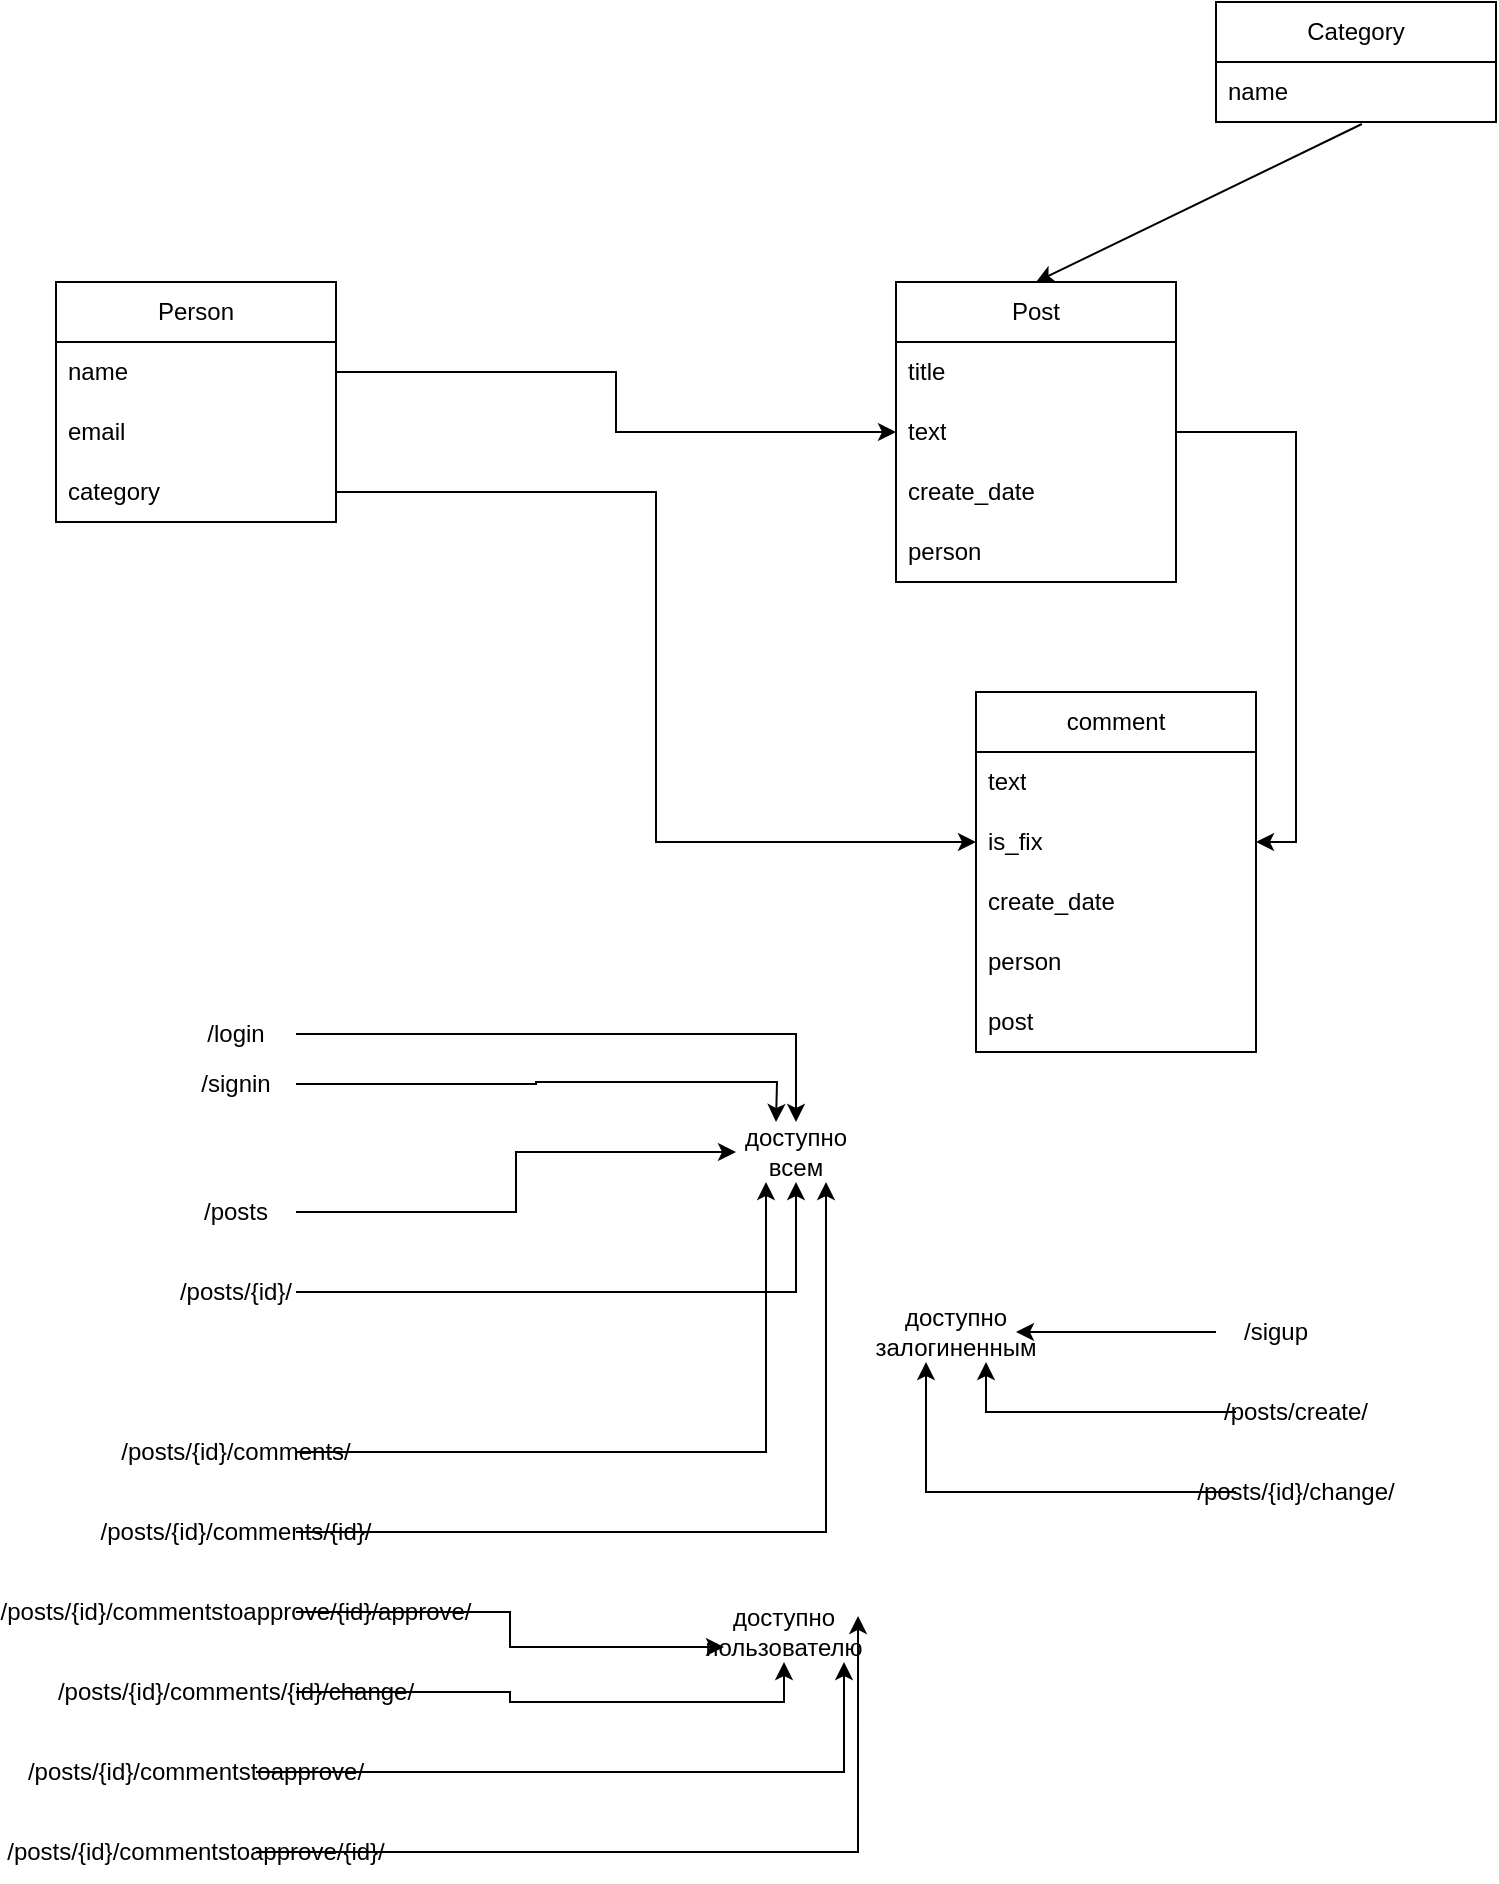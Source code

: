 <mxfile version="24.0.2" type="github">
  <diagram id="C5RBs43oDa-KdzZeNtuy" name="Page-1">
    <mxGraphModel dx="1434" dy="746" grid="1" gridSize="10" guides="1" tooltips="1" connect="1" arrows="1" fold="1" page="1" pageScale="1" pageWidth="827" pageHeight="1169" math="0" shadow="0">
      <root>
        <mxCell id="WIyWlLk6GJQsqaUBKTNV-0" />
        <mxCell id="WIyWlLk6GJQsqaUBKTNV-1" parent="WIyWlLk6GJQsqaUBKTNV-0" />
        <mxCell id="owm3OStLeP0Llze556sd-6" value="Person" style="swimlane;fontStyle=0;childLayout=stackLayout;horizontal=1;startSize=30;horizontalStack=0;resizeParent=1;resizeParentMax=0;resizeLast=0;collapsible=1;marginBottom=0;whiteSpace=wrap;html=1;" parent="WIyWlLk6GJQsqaUBKTNV-1" vertex="1">
          <mxGeometry x="50" y="180" width="140" height="120" as="geometry" />
        </mxCell>
        <mxCell id="owm3OStLeP0Llze556sd-7" value="name" style="text;strokeColor=none;fillColor=none;align=left;verticalAlign=middle;spacingLeft=4;spacingRight=4;overflow=hidden;points=[[0,0.5],[1,0.5]];portConstraint=eastwest;rotatable=0;whiteSpace=wrap;html=1;" parent="owm3OStLeP0Llze556sd-6" vertex="1">
          <mxGeometry y="30" width="140" height="30" as="geometry" />
        </mxCell>
        <mxCell id="owm3OStLeP0Llze556sd-8" value="email" style="text;strokeColor=none;fillColor=none;align=left;verticalAlign=middle;spacingLeft=4;spacingRight=4;overflow=hidden;points=[[0,0.5],[1,0.5]];portConstraint=eastwest;rotatable=0;whiteSpace=wrap;html=1;" parent="owm3OStLeP0Llze556sd-6" vertex="1">
          <mxGeometry y="60" width="140" height="30" as="geometry" />
        </mxCell>
        <mxCell id="RnY8UDbGAwB8kpl9oJ8X-0" value="category" style="text;strokeColor=none;fillColor=none;align=left;verticalAlign=middle;spacingLeft=4;spacingRight=4;overflow=hidden;points=[[0,0.5],[1,0.5]];portConstraint=eastwest;rotatable=0;whiteSpace=wrap;html=1;" parent="owm3OStLeP0Llze556sd-6" vertex="1">
          <mxGeometry y="90" width="140" height="30" as="geometry" />
        </mxCell>
        <mxCell id="owm3OStLeP0Llze556sd-11" value="Post" style="swimlane;fontStyle=0;childLayout=stackLayout;horizontal=1;startSize=30;horizontalStack=0;resizeParent=1;resizeParentMax=0;resizeLast=0;collapsible=1;marginBottom=0;whiteSpace=wrap;html=1;" parent="WIyWlLk6GJQsqaUBKTNV-1" vertex="1">
          <mxGeometry x="470" y="180" width="140" height="150" as="geometry" />
        </mxCell>
        <mxCell id="owm3OStLeP0Llze556sd-12" value="title" style="text;strokeColor=none;fillColor=none;align=left;verticalAlign=middle;spacingLeft=4;spacingRight=4;overflow=hidden;points=[[0,0.5],[1,0.5]];portConstraint=eastwest;rotatable=0;whiteSpace=wrap;html=1;" parent="owm3OStLeP0Llze556sd-11" vertex="1">
          <mxGeometry y="30" width="140" height="30" as="geometry" />
        </mxCell>
        <mxCell id="owm3OStLeP0Llze556sd-13" value="text" style="text;strokeColor=none;fillColor=none;align=left;verticalAlign=middle;spacingLeft=4;spacingRight=4;overflow=hidden;points=[[0,0.5],[1,0.5]];portConstraint=eastwest;rotatable=0;whiteSpace=wrap;html=1;" parent="owm3OStLeP0Llze556sd-11" vertex="1">
          <mxGeometry y="60" width="140" height="30" as="geometry" />
        </mxCell>
        <mxCell id="owm3OStLeP0Llze556sd-36" value="create_date" style="text;strokeColor=none;fillColor=none;align=left;verticalAlign=middle;spacingLeft=4;spacingRight=4;overflow=hidden;points=[[0,0.5],[1,0.5]];portConstraint=eastwest;rotatable=0;whiteSpace=wrap;html=1;" parent="owm3OStLeP0Llze556sd-11" vertex="1">
          <mxGeometry y="90" width="140" height="30" as="geometry" />
        </mxCell>
        <mxCell id="owm3OStLeP0Llze556sd-24" value="person" style="text;strokeColor=none;fillColor=none;align=left;verticalAlign=middle;spacingLeft=4;spacingRight=4;overflow=hidden;points=[[0,0.5],[1,0.5]];portConstraint=eastwest;rotatable=0;whiteSpace=wrap;html=1;" parent="owm3OStLeP0Llze556sd-11" vertex="1">
          <mxGeometry y="120" width="140" height="30" as="geometry" />
        </mxCell>
        <mxCell id="owm3OStLeP0Llze556sd-15" value="comment" style="swimlane;fontStyle=0;childLayout=stackLayout;horizontal=1;startSize=30;horizontalStack=0;resizeParent=1;resizeParentMax=0;resizeLast=0;collapsible=1;marginBottom=0;whiteSpace=wrap;html=1;" parent="WIyWlLk6GJQsqaUBKTNV-1" vertex="1">
          <mxGeometry x="510" y="385" width="140" height="180" as="geometry" />
        </mxCell>
        <mxCell id="owm3OStLeP0Llze556sd-16" value="text" style="text;strokeColor=none;fillColor=none;align=left;verticalAlign=middle;spacingLeft=4;spacingRight=4;overflow=hidden;points=[[0,0.5],[1,0.5]];portConstraint=eastwest;rotatable=0;whiteSpace=wrap;html=1;" parent="owm3OStLeP0Llze556sd-15" vertex="1">
          <mxGeometry y="30" width="140" height="30" as="geometry" />
        </mxCell>
        <mxCell id="owm3OStLeP0Llze556sd-19" value="is_fix" style="text;strokeColor=none;fillColor=none;align=left;verticalAlign=middle;spacingLeft=4;spacingRight=4;overflow=hidden;points=[[0,0.5],[1,0.5]];portConstraint=eastwest;rotatable=0;whiteSpace=wrap;html=1;" parent="owm3OStLeP0Llze556sd-15" vertex="1">
          <mxGeometry y="60" width="140" height="30" as="geometry" />
        </mxCell>
        <mxCell id="owm3OStLeP0Llze556sd-37" value="create_date" style="text;strokeColor=none;fillColor=none;align=left;verticalAlign=middle;spacingLeft=4;spacingRight=4;overflow=hidden;points=[[0,0.5],[1,0.5]];portConstraint=eastwest;rotatable=0;whiteSpace=wrap;html=1;" parent="owm3OStLeP0Llze556sd-15" vertex="1">
          <mxGeometry y="90" width="140" height="30" as="geometry" />
        </mxCell>
        <mxCell id="RnY8UDbGAwB8kpl9oJ8X-4" value="person" style="text;strokeColor=none;fillColor=none;align=left;verticalAlign=middle;spacingLeft=4;spacingRight=4;overflow=hidden;points=[[0,0.5],[1,0.5]];portConstraint=eastwest;rotatable=0;whiteSpace=wrap;html=1;" parent="owm3OStLeP0Llze556sd-15" vertex="1">
          <mxGeometry y="120" width="140" height="30" as="geometry" />
        </mxCell>
        <mxCell id="RnY8UDbGAwB8kpl9oJ8X-3" value="post" style="text;strokeColor=none;fillColor=none;align=left;verticalAlign=middle;spacingLeft=4;spacingRight=4;overflow=hidden;points=[[0,0.5],[1,0.5]];portConstraint=eastwest;rotatable=0;whiteSpace=wrap;html=1;" parent="owm3OStLeP0Llze556sd-15" vertex="1">
          <mxGeometry y="150" width="140" height="30" as="geometry" />
        </mxCell>
        <mxCell id="owm3OStLeP0Llze556sd-20" value="Category" style="swimlane;fontStyle=0;childLayout=stackLayout;horizontal=1;startSize=30;horizontalStack=0;resizeParent=1;resizeParentMax=0;resizeLast=0;collapsible=1;marginBottom=0;whiteSpace=wrap;html=1;" parent="WIyWlLk6GJQsqaUBKTNV-1" vertex="1">
          <mxGeometry x="630" y="40" width="140" height="60" as="geometry" />
        </mxCell>
        <mxCell id="owm3OStLeP0Llze556sd-21" value="name" style="text;strokeColor=none;fillColor=none;align=left;verticalAlign=middle;spacingLeft=4;spacingRight=4;overflow=hidden;points=[[0,0.5],[1,0.5]];portConstraint=eastwest;rotatable=0;whiteSpace=wrap;html=1;" parent="owm3OStLeP0Llze556sd-20" vertex="1">
          <mxGeometry y="30" width="140" height="30" as="geometry" />
        </mxCell>
        <mxCell id="owm3OStLeP0Llze556sd-46" style="edgeStyle=orthogonalEdgeStyle;rounded=0;orthogonalLoop=1;jettySize=auto;html=1;exitX=1;exitY=0.5;exitDx=0;exitDy=0;entryX=0;entryY=0.5;entryDx=0;entryDy=0;" parent="WIyWlLk6GJQsqaUBKTNV-1" source="owm3OStLeP0Llze556sd-7" target="owm3OStLeP0Llze556sd-13" edge="1">
          <mxGeometry relative="1" as="geometry" />
        </mxCell>
        <mxCell id="RnY8UDbGAwB8kpl9oJ8X-1" style="edgeStyle=orthogonalEdgeStyle;rounded=0;orthogonalLoop=1;jettySize=auto;html=1;exitX=1;exitY=0.5;exitDx=0;exitDy=0;entryX=0;entryY=0.5;entryDx=0;entryDy=0;" parent="WIyWlLk6GJQsqaUBKTNV-1" source="RnY8UDbGAwB8kpl9oJ8X-0" target="owm3OStLeP0Llze556sd-19" edge="1">
          <mxGeometry relative="1" as="geometry" />
        </mxCell>
        <mxCell id="RnY8UDbGAwB8kpl9oJ8X-2" style="edgeStyle=orthogonalEdgeStyle;rounded=0;orthogonalLoop=1;jettySize=auto;html=1;exitX=1;exitY=0.5;exitDx=0;exitDy=0;entryX=1;entryY=0.5;entryDx=0;entryDy=0;" parent="WIyWlLk6GJQsqaUBKTNV-1" source="owm3OStLeP0Llze556sd-13" target="owm3OStLeP0Llze556sd-19" edge="1">
          <mxGeometry relative="1" as="geometry" />
        </mxCell>
        <mxCell id="uKAKUIRmTbmckWmAVRnw-10" style="edgeStyle=orthogonalEdgeStyle;rounded=0;orthogonalLoop=1;jettySize=auto;html=1;exitX=1;exitY=0.5;exitDx=0;exitDy=0;" parent="WIyWlLk6GJQsqaUBKTNV-1" source="uKAKUIRmTbmckWmAVRnw-0" target="uKAKUIRmTbmckWmAVRnw-3" edge="1">
          <mxGeometry relative="1" as="geometry" />
        </mxCell>
        <mxCell id="uKAKUIRmTbmckWmAVRnw-0" value="/posts" style="text;html=1;align=center;verticalAlign=middle;whiteSpace=wrap;rounded=0;" parent="WIyWlLk6GJQsqaUBKTNV-1" vertex="1">
          <mxGeometry x="110" y="630" width="60" height="30" as="geometry" />
        </mxCell>
        <mxCell id="uKAKUIRmTbmckWmAVRnw-11" style="edgeStyle=orthogonalEdgeStyle;rounded=0;orthogonalLoop=1;jettySize=auto;html=1;exitX=1;exitY=0.5;exitDx=0;exitDy=0;entryX=0.5;entryY=1;entryDx=0;entryDy=0;" parent="WIyWlLk6GJQsqaUBKTNV-1" source="uKAKUIRmTbmckWmAVRnw-1" target="uKAKUIRmTbmckWmAVRnw-3" edge="1">
          <mxGeometry relative="1" as="geometry" />
        </mxCell>
        <mxCell id="uKAKUIRmTbmckWmAVRnw-1" value="/posts/{id}/" style="text;html=1;align=center;verticalAlign=middle;whiteSpace=wrap;rounded=0;" parent="WIyWlLk6GJQsqaUBKTNV-1" vertex="1">
          <mxGeometry x="110" y="670" width="60" height="30" as="geometry" />
        </mxCell>
        <mxCell id="uKAKUIRmTbmckWmAVRnw-3" value="доступно всем" style="text;html=1;align=center;verticalAlign=middle;whiteSpace=wrap;rounded=0;" parent="WIyWlLk6GJQsqaUBKTNV-1" vertex="1">
          <mxGeometry x="390" y="600" width="60" height="30" as="geometry" />
        </mxCell>
        <mxCell id="uKAKUIRmTbmckWmAVRnw-5" value="доступно залогиненным" style="text;html=1;align=center;verticalAlign=middle;whiteSpace=wrap;rounded=0;" parent="WIyWlLk6GJQsqaUBKTNV-1" vertex="1">
          <mxGeometry x="470" y="690" width="60" height="30" as="geometry" />
        </mxCell>
        <mxCell id="uKAKUIRmTbmckWmAVRnw-6" value="доступно пользователю" style="text;html=1;align=center;verticalAlign=middle;whiteSpace=wrap;rounded=0;" parent="WIyWlLk6GJQsqaUBKTNV-1" vertex="1">
          <mxGeometry x="384" y="840" width="60" height="30" as="geometry" />
        </mxCell>
        <mxCell id="gF3HKC7wGhchBdtLDPT--10" style="edgeStyle=orthogonalEdgeStyle;rounded=0;orthogonalLoop=1;jettySize=auto;html=1;exitX=1;exitY=0.5;exitDx=0;exitDy=0;entryX=0.25;entryY=1;entryDx=0;entryDy=0;" parent="WIyWlLk6GJQsqaUBKTNV-1" source="uKAKUIRmTbmckWmAVRnw-7" target="uKAKUIRmTbmckWmAVRnw-3" edge="1">
          <mxGeometry relative="1" as="geometry" />
        </mxCell>
        <mxCell id="uKAKUIRmTbmckWmAVRnw-7" value="/posts/{id}/comments/" style="text;html=1;align=center;verticalAlign=middle;whiteSpace=wrap;rounded=0;" parent="WIyWlLk6GJQsqaUBKTNV-1" vertex="1">
          <mxGeometry x="110" y="750" width="60" height="30" as="geometry" />
        </mxCell>
        <mxCell id="gF3HKC7wGhchBdtLDPT--14" style="edgeStyle=orthogonalEdgeStyle;rounded=0;orthogonalLoop=1;jettySize=auto;html=1;exitX=1;exitY=0.5;exitDx=0;exitDy=0;entryX=0.75;entryY=1;entryDx=0;entryDy=0;" parent="WIyWlLk6GJQsqaUBKTNV-1" source="uKAKUIRmTbmckWmAVRnw-15" target="uKAKUIRmTbmckWmAVRnw-3" edge="1">
          <mxGeometry relative="1" as="geometry" />
        </mxCell>
        <mxCell id="uKAKUIRmTbmckWmAVRnw-15" value="/posts/{id}/comments/{id}/" style="text;html=1;align=center;verticalAlign=middle;whiteSpace=wrap;rounded=0;" parent="WIyWlLk6GJQsqaUBKTNV-1" vertex="1">
          <mxGeometry x="110" y="790" width="60" height="30" as="geometry" />
        </mxCell>
        <mxCell id="gF3HKC7wGhchBdtLDPT--15" style="edgeStyle=orthogonalEdgeStyle;rounded=0;orthogonalLoop=1;jettySize=auto;html=1;exitX=1;exitY=0.5;exitDx=0;exitDy=0;entryX=0;entryY=0.75;entryDx=0;entryDy=0;" parent="WIyWlLk6GJQsqaUBKTNV-1" source="uKAKUIRmTbmckWmAVRnw-16" target="uKAKUIRmTbmckWmAVRnw-6" edge="1">
          <mxGeometry relative="1" as="geometry" />
        </mxCell>
        <mxCell id="uKAKUIRmTbmckWmAVRnw-16" value="/posts/{id}/commentstoapprove/{id}/approve/" style="text;html=1;align=center;verticalAlign=middle;whiteSpace=wrap;rounded=0;" parent="WIyWlLk6GJQsqaUBKTNV-1" vertex="1">
          <mxGeometry x="110" y="830" width="60" height="30" as="geometry" />
        </mxCell>
        <mxCell id="gF3HKC7wGhchBdtLDPT--16" style="edgeStyle=orthogonalEdgeStyle;rounded=0;orthogonalLoop=1;jettySize=auto;html=1;exitX=1;exitY=0.5;exitDx=0;exitDy=0;entryX=0.5;entryY=1;entryDx=0;entryDy=0;" parent="WIyWlLk6GJQsqaUBKTNV-1" source="gF3HKC7wGhchBdtLDPT--0" target="uKAKUIRmTbmckWmAVRnw-6" edge="1">
          <mxGeometry relative="1" as="geometry" />
        </mxCell>
        <mxCell id="gF3HKC7wGhchBdtLDPT--0" value="/posts/{id}/comments/{id}/change&lt;span style=&quot;background-color: initial;&quot;&gt;/&lt;/span&gt;" style="text;html=1;align=center;verticalAlign=middle;whiteSpace=wrap;rounded=0;" parent="WIyWlLk6GJQsqaUBKTNV-1" vertex="1">
          <mxGeometry x="110" y="870" width="60" height="30" as="geometry" />
        </mxCell>
        <mxCell id="gF3HKC7wGhchBdtLDPT--21" style="edgeStyle=orthogonalEdgeStyle;rounded=0;orthogonalLoop=1;jettySize=auto;html=1;exitX=0;exitY=0.5;exitDx=0;exitDy=0;entryX=0.25;entryY=1;entryDx=0;entryDy=0;" parent="WIyWlLk6GJQsqaUBKTNV-1" source="gF3HKC7wGhchBdtLDPT--1" target="uKAKUIRmTbmckWmAVRnw-5" edge="1">
          <mxGeometry relative="1" as="geometry" />
        </mxCell>
        <mxCell id="gF3HKC7wGhchBdtLDPT--1" value="/posts/{id}/change/" style="text;html=1;align=center;verticalAlign=middle;whiteSpace=wrap;rounded=0;" parent="WIyWlLk6GJQsqaUBKTNV-1" vertex="1">
          <mxGeometry x="640" y="770" width="60" height="30" as="geometry" />
        </mxCell>
        <mxCell id="gF3HKC7wGhchBdtLDPT--5" style="edgeStyle=orthogonalEdgeStyle;rounded=0;orthogonalLoop=1;jettySize=auto;html=1;exitX=1;exitY=0.5;exitDx=0;exitDy=0;entryX=0.5;entryY=0;entryDx=0;entryDy=0;" parent="WIyWlLk6GJQsqaUBKTNV-1" source="gF3HKC7wGhchBdtLDPT--2" target="uKAKUIRmTbmckWmAVRnw-3" edge="1">
          <mxGeometry relative="1" as="geometry" />
        </mxCell>
        <mxCell id="gF3HKC7wGhchBdtLDPT--2" value="/login" style="text;html=1;align=center;verticalAlign=middle;whiteSpace=wrap;rounded=0;" parent="WIyWlLk6GJQsqaUBKTNV-1" vertex="1">
          <mxGeometry x="110" y="541" width="60" height="30" as="geometry" />
        </mxCell>
        <mxCell id="gF3HKC7wGhchBdtLDPT--6" style="edgeStyle=orthogonalEdgeStyle;rounded=0;orthogonalLoop=1;jettySize=auto;html=1;exitX=1;exitY=0.5;exitDx=0;exitDy=0;" parent="WIyWlLk6GJQsqaUBKTNV-1" source="gF3HKC7wGhchBdtLDPT--3" edge="1">
          <mxGeometry relative="1" as="geometry">
            <mxPoint x="410" y="600" as="targetPoint" />
          </mxGeometry>
        </mxCell>
        <mxCell id="gF3HKC7wGhchBdtLDPT--3" value="/signin" style="text;html=1;align=center;verticalAlign=middle;whiteSpace=wrap;rounded=0;" parent="WIyWlLk6GJQsqaUBKTNV-1" vertex="1">
          <mxGeometry x="110" y="566" width="60" height="30" as="geometry" />
        </mxCell>
        <mxCell id="gF3HKC7wGhchBdtLDPT--8" style="edgeStyle=orthogonalEdgeStyle;rounded=0;orthogonalLoop=1;jettySize=auto;html=1;exitX=0;exitY=0.5;exitDx=0;exitDy=0;entryX=1;entryY=0.5;entryDx=0;entryDy=0;" parent="WIyWlLk6GJQsqaUBKTNV-1" source="gF3HKC7wGhchBdtLDPT--4" target="uKAKUIRmTbmckWmAVRnw-5" edge="1">
          <mxGeometry relative="1" as="geometry" />
        </mxCell>
        <mxCell id="gF3HKC7wGhchBdtLDPT--4" value="/sigup" style="text;html=1;align=center;verticalAlign=middle;whiteSpace=wrap;rounded=0;" parent="WIyWlLk6GJQsqaUBKTNV-1" vertex="1">
          <mxGeometry x="630" y="690" width="60" height="30" as="geometry" />
        </mxCell>
        <mxCell id="gF3HKC7wGhchBdtLDPT--20" style="edgeStyle=orthogonalEdgeStyle;rounded=0;orthogonalLoop=1;jettySize=auto;html=1;exitX=0;exitY=0.5;exitDx=0;exitDy=0;entryX=0.75;entryY=1;entryDx=0;entryDy=0;" parent="WIyWlLk6GJQsqaUBKTNV-1" source="gF3HKC7wGhchBdtLDPT--9" target="uKAKUIRmTbmckWmAVRnw-5" edge="1">
          <mxGeometry relative="1" as="geometry" />
        </mxCell>
        <mxCell id="gF3HKC7wGhchBdtLDPT--9" value="/posts/create/" style="text;html=1;align=center;verticalAlign=middle;whiteSpace=wrap;rounded=0;" parent="WIyWlLk6GJQsqaUBKTNV-1" vertex="1">
          <mxGeometry x="640" y="730" width="60" height="30" as="geometry" />
        </mxCell>
        <mxCell id="gF3HKC7wGhchBdtLDPT--18" style="edgeStyle=orthogonalEdgeStyle;rounded=0;orthogonalLoop=1;jettySize=auto;html=1;exitX=1;exitY=0.5;exitDx=0;exitDy=0;entryX=1;entryY=1;entryDx=0;entryDy=0;" parent="WIyWlLk6GJQsqaUBKTNV-1" source="gF3HKC7wGhchBdtLDPT--11" target="uKAKUIRmTbmckWmAVRnw-6" edge="1">
          <mxGeometry relative="1" as="geometry" />
        </mxCell>
        <mxCell id="gF3HKC7wGhchBdtLDPT--11" value="/posts/{id}/commentstoapprove/" style="text;html=1;align=center;verticalAlign=middle;whiteSpace=wrap;rounded=0;" parent="WIyWlLk6GJQsqaUBKTNV-1" vertex="1">
          <mxGeometry x="90" y="910" width="60" height="30" as="geometry" />
        </mxCell>
        <mxCell id="gF3HKC7wGhchBdtLDPT--17" value="/posts/{id}/commentstoapprove/{id}/" style="text;html=1;align=center;verticalAlign=middle;whiteSpace=wrap;rounded=0;" parent="WIyWlLk6GJQsqaUBKTNV-1" vertex="1">
          <mxGeometry x="90" y="950" width="60" height="30" as="geometry" />
        </mxCell>
        <mxCell id="gF3HKC7wGhchBdtLDPT--19" style="edgeStyle=orthogonalEdgeStyle;rounded=0;orthogonalLoop=1;jettySize=auto;html=1;exitX=1;exitY=0.5;exitDx=0;exitDy=0;entryX=1.117;entryY=0.233;entryDx=0;entryDy=0;entryPerimeter=0;" parent="WIyWlLk6GJQsqaUBKTNV-1" source="gF3HKC7wGhchBdtLDPT--17" target="uKAKUIRmTbmckWmAVRnw-6" edge="1">
          <mxGeometry relative="1" as="geometry" />
        </mxCell>
        <mxCell id="ONSvmQAf5Um8DlnRcZiQ-0" value="" style="endArrow=classic;html=1;rounded=0;exitX=0.521;exitY=1.033;exitDx=0;exitDy=0;exitPerimeter=0;entryX=0.5;entryY=0;entryDx=0;entryDy=0;" edge="1" parent="WIyWlLk6GJQsqaUBKTNV-1" source="owm3OStLeP0Llze556sd-21" target="owm3OStLeP0Llze556sd-11">
          <mxGeometry width="50" height="50" relative="1" as="geometry">
            <mxPoint x="390" y="310" as="sourcePoint" />
            <mxPoint x="440" y="260" as="targetPoint" />
          </mxGeometry>
        </mxCell>
      </root>
    </mxGraphModel>
  </diagram>
</mxfile>
